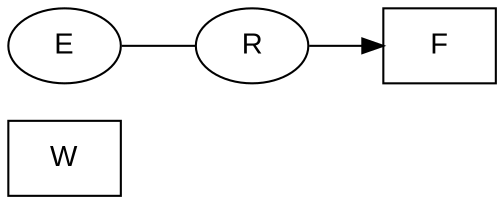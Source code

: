 digraph ER {
  rankdir="LR"
  node[fontname="Arial"];
  edge[fontname="Arial"];
	node [shape=box]; W; F;
	node [shape=ellipse]; R; 
  R -> F;
  edge[dir=none];
  E -> R;
}
